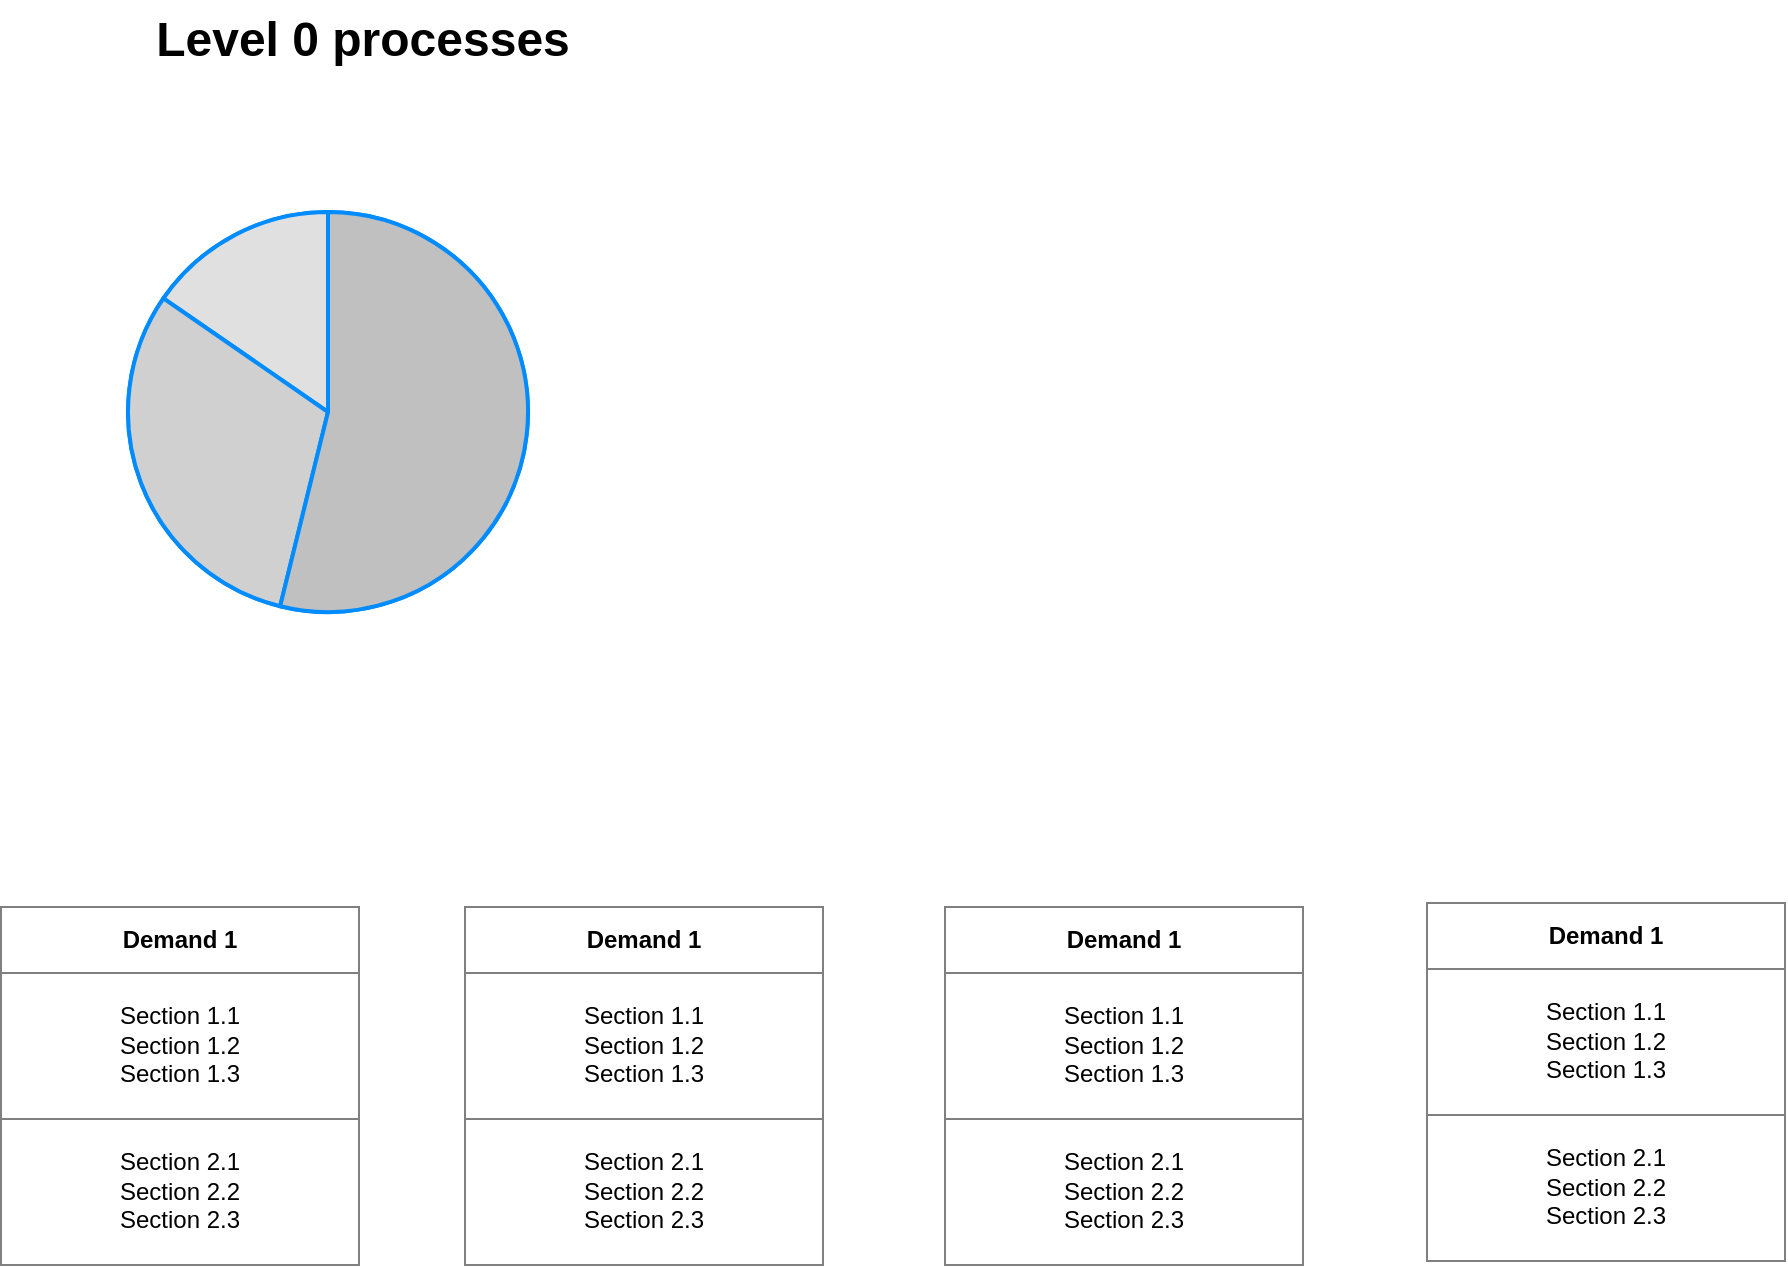<mxfile version="26.0.11" pages="2">
  <diagram name="landing" id="QRmQ1dGdKTm8xX9rar3Z">
    <mxGraphModel dx="1218" dy="1175" grid="0" gridSize="10" guides="0" tooltips="1" connect="0" arrows="0" fold="1" page="1" pageScale="1" pageWidth="1654" pageHeight="1169" math="0" shadow="0">
      <root>
        <mxCell id="0" />
        <mxCell id="1" parent="0" />
        <mxCell id="LtmkOcvQwODDvvEoTKv7-6" value="" style="verticalLabelPosition=bottom;shadow=0;dashed=0;align=center;html=1;verticalAlign=top;strokeWidth=1;shape=mxgraph.mockup.graphics.pieChart;strokeColor=#008cff;parts=10,20,35;partColors=#e0e0e0,#d0d0d0,#c0c0c0,#b0b0b0,#a0a0a0;strokeWidth=2;" vertex="1" parent="1">
          <mxGeometry x="143" y="132" width="200" height="200" as="geometry" />
        </mxCell>
        <mxCell id="LtmkOcvQwODDvvEoTKv7-7" value="Level 0 processes" style="text;strokeColor=none;fillColor=none;html=1;fontSize=24;fontStyle=1;verticalAlign=middle;align=center;" vertex="1" parent="1">
          <mxGeometry x="86" y="26" width="347" height="40" as="geometry" />
        </mxCell>
        <mxCell id="LtmkOcvQwODDvvEoTKv7-8" value="&lt;table border=&quot;1&quot; width=&quot;100%&quot; height=&quot;100%&quot; cellpadding=&quot;4&quot; style=&quot;width:100%;height:100%;border-collapse:collapse;&quot;&gt;&lt;tbody&gt;&lt;tr&gt;&lt;th align=&quot;center&quot;&gt;&lt;b&gt;Demand 1&lt;/b&gt;&lt;/th&gt;&lt;/tr&gt;&lt;tr&gt;&lt;td align=&quot;center&quot;&gt;Section 1.1&lt;br&gt;Section 1.2&lt;br&gt;Section 1.3&lt;/td&gt;&lt;/tr&gt;&lt;tr&gt;&lt;td align=&quot;center&quot;&gt;Section 2.1&lt;br&gt;Section 2.2&lt;br&gt;Section 2.3&lt;/td&gt;&lt;/tr&gt;&lt;/tbody&gt;&lt;/table&gt;" style="text;html=1;whiteSpace=wrap;strokeColor=none;fillColor=none;overflow=fill;" vertex="1" parent="1">
          <mxGeometry x="79" y="479" width="180" height="180" as="geometry" />
        </mxCell>
        <mxCell id="LtmkOcvQwODDvvEoTKv7-9" value="&lt;table border=&quot;1&quot; width=&quot;100%&quot; height=&quot;100%&quot; cellpadding=&quot;4&quot; style=&quot;width:100%;height:100%;border-collapse:collapse;&quot;&gt;&lt;tbody&gt;&lt;tr&gt;&lt;th align=&quot;center&quot;&gt;&lt;b&gt;Demand 1&lt;/b&gt;&lt;/th&gt;&lt;/tr&gt;&lt;tr&gt;&lt;td align=&quot;center&quot;&gt;Section 1.1&lt;br&gt;Section 1.2&lt;br&gt;Section 1.3&lt;/td&gt;&lt;/tr&gt;&lt;tr&gt;&lt;td align=&quot;center&quot;&gt;Section 2.1&lt;br&gt;Section 2.2&lt;br&gt;Section 2.3&lt;/td&gt;&lt;/tr&gt;&lt;/tbody&gt;&lt;/table&gt;" style="text;html=1;whiteSpace=wrap;strokeColor=none;fillColor=none;overflow=fill;" vertex="1" parent="1">
          <mxGeometry x="311" y="479" width="180" height="180" as="geometry" />
        </mxCell>
        <mxCell id="LtmkOcvQwODDvvEoTKv7-10" value="&lt;table border=&quot;1&quot; width=&quot;100%&quot; height=&quot;100%&quot; cellpadding=&quot;4&quot; style=&quot;width:100%;height:100%;border-collapse:collapse;&quot;&gt;&lt;tbody&gt;&lt;tr&gt;&lt;th align=&quot;center&quot;&gt;&lt;b&gt;Demand 1&lt;/b&gt;&lt;/th&gt;&lt;/tr&gt;&lt;tr&gt;&lt;td align=&quot;center&quot;&gt;Section 1.1&lt;br&gt;Section 1.2&lt;br&gt;Section 1.3&lt;/td&gt;&lt;/tr&gt;&lt;tr&gt;&lt;td align=&quot;center&quot;&gt;Section 2.1&lt;br&gt;Section 2.2&lt;br&gt;Section 2.3&lt;/td&gt;&lt;/tr&gt;&lt;/tbody&gt;&lt;/table&gt;" style="text;html=1;whiteSpace=wrap;strokeColor=none;fillColor=none;overflow=fill;" vertex="1" parent="1">
          <mxGeometry x="551" y="479" width="180" height="180" as="geometry" />
        </mxCell>
        <mxCell id="LtmkOcvQwODDvvEoTKv7-11" value="&lt;table border=&quot;1&quot; width=&quot;100%&quot; height=&quot;100%&quot; cellpadding=&quot;4&quot; style=&quot;width:100%;height:100%;border-collapse:collapse;&quot;&gt;&lt;tbody&gt;&lt;tr&gt;&lt;th align=&quot;center&quot;&gt;&lt;b&gt;Demand 1&lt;/b&gt;&lt;/th&gt;&lt;/tr&gt;&lt;tr&gt;&lt;td align=&quot;center&quot;&gt;Section 1.1&lt;br&gt;Section 1.2&lt;br&gt;Section 1.3&lt;/td&gt;&lt;/tr&gt;&lt;tr&gt;&lt;td align=&quot;center&quot;&gt;Section 2.1&lt;br&gt;Section 2.2&lt;br&gt;Section 2.3&lt;/td&gt;&lt;/tr&gt;&lt;/tbody&gt;&lt;/table&gt;" style="text;html=1;whiteSpace=wrap;strokeColor=none;fillColor=none;overflow=fill;" vertex="1" parent="1">
          <mxGeometry x="792" y="477" width="180" height="180" as="geometry" />
        </mxCell>
      </root>
    </mxGraphModel>
  </diagram>
  <diagram id="WSY-gjTEog1dUcVkWKKA" name="BBMvsGS">
    <mxGraphModel dx="1575" dy="2370" grid="0" gridSize="10" guides="0" tooltips="1" connect="0" arrows="0" fold="1" page="1" pageScale="1" pageWidth="1654" pageHeight="1169" math="0" shadow="0">
      <root>
        <mxCell id="0" />
        <mxCell id="1" parent="0" />
        <mxCell id="C-N8vvvN-SdDMxmpiXjP-1" value="BBM Story&lt;div&gt;Created&lt;/div&gt;" style="html=1;outlineConnect=0;whiteSpace=wrap;fillColor=#d5e8d4;shape=mxgraph.archimate3.event;strokeColor=#82b366;fontStyle=0" vertex="1" parent="1">
          <mxGeometry x="103" y="-1060" width="135" height="57" as="geometry" />
        </mxCell>
        <mxCell id="C-N8vvvN-SdDMxmpiXjP-2" value="data is being changed ..." style="html=1;outlineConnect=0;whiteSpace=wrap;fillColor=#d5e8d4;shape=mxgraph.archimate3.application;appType=proc;archiType=rounded;strokeColor=#82b366;" vertex="1" parent="1">
          <mxGeometry x="285" y="-1068" width="150" height="75" as="geometry" />
        </mxCell>
        <mxCell id="C-N8vvvN-SdDMxmpiXjP-10" value="" style="edgeStyle=none;rounded=0;orthogonalLoop=1;jettySize=auto;html=1;fontSize=6;fontStyle=0" edge="1" parent="1" source="C-N8vvvN-SdDMxmpiXjP-1" target="C-N8vvvN-SdDMxmpiXjP-2">
          <mxGeometry relative="1" as="geometry">
            <mxPoint x="176" y="-910" as="sourcePoint" />
            <mxPoint x="326" y="-837" as="targetPoint" />
          </mxGeometry>
        </mxCell>
        <mxCell id="C-N8vvvN-SdDMxmpiXjP-11" value="State DDD" style="html=1;outlineConnect=0;whiteSpace=wrap;fillColor=#dae8fc;shape=mxgraph.archimate3.application;appType=proc;archiType=rounded;strokeColor=#6c8ebf;" vertex="1" parent="1">
          <mxGeometry x="246" y="-206" width="150" height="75" as="geometry" />
        </mxCell>
        <mxCell id="C-N8vvvN-SdDMxmpiXjP-12" value="initiate GS Story" style="html=1;outlineConnect=0;whiteSpace=wrap;fillColor=#d5e8d4;shape=mxgraph.archimate3.application;appType=proc;archiType=rounded;strokeColor=#82b366;" vertex="1" parent="1">
          <mxGeometry x="806" y="-1074" width="150" height="75" as="geometry" />
        </mxCell>
        <mxCell id="C-N8vvvN-SdDMxmpiXjP-14" value="" style="edgeStyle=none;rounded=0;orthogonalLoop=1;jettySize=auto;html=1;fontSize=6;fontStyle=0" edge="1" parent="1" source="C-N8vvvN-SdDMxmpiXjP-2" target="C-N8vvvN-SdDMxmpiXjP-37">
          <mxGeometry relative="1" as="geometry">
            <mxPoint x="387" y="-1016" as="sourcePoint" />
            <mxPoint x="469" y="-1017" as="targetPoint" />
          </mxGeometry>
        </mxCell>
        <mxCell id="C-N8vvvN-SdDMxmpiXjP-16" value="" style="html=1;endArrow=block;dashed=1;elbow=vertical;endFill=1;dashPattern=6 4;rounded=0;fontSize=12;fontStyle=0" edge="1" parent="1" source="C-N8vvvN-SdDMxmpiXjP-37" target="C-N8vvvN-SdDMxmpiXjP-38">
          <mxGeometry width="160" relative="1" as="geometry">
            <mxPoint x="847" y="-803" as="sourcePoint" />
            <mxPoint x="785.205" y="-849" as="targetPoint" />
          </mxGeometry>
        </mxCell>
        <mxCell id="C-N8vvvN-SdDMxmpiXjP-17" value="State DDD" style="html=1;outlineConnect=0;whiteSpace=wrap;fillColor=#d5e8d4;shape=mxgraph.archimate3.application;appType=proc;archiType=rounded;strokeColor=#82b366;" vertex="1" parent="1">
          <mxGeometry x="242" y="-411" width="150" height="75" as="geometry" />
        </mxCell>
        <mxCell id="C-N8vvvN-SdDMxmpiXjP-19" value="" style="html=1;endArrow=block;dashed=1;elbow=vertical;endFill=1;dashPattern=6 4;rounded=0;fontSize=12;fontStyle=0" edge="1" parent="1" source="C-N8vvvN-SdDMxmpiXjP-17" target="C-N8vvvN-SdDMxmpiXjP-11">
          <mxGeometry width="160" relative="1" as="geometry">
            <mxPoint x="106" y="-330" as="sourcePoint" />
            <mxPoint x="112" y="-187" as="targetPoint" />
          </mxGeometry>
        </mxCell>
        <mxCell id="C-N8vvvN-SdDMxmpiXjP-20" value="State EEE" style="html=1;outlineConnect=0;whiteSpace=wrap;fillColor=#dae8fc;shape=mxgraph.archimate3.application;appType=proc;archiType=rounded;strokeColor=#6c8ebf;" vertex="1" parent="1">
          <mxGeometry x="479" y="-205" width="150" height="75" as="geometry" />
        </mxCell>
        <mxCell id="C-N8vvvN-SdDMxmpiXjP-21" value="State EEE" style="html=1;outlineConnect=0;whiteSpace=wrap;fillColor=#d5e8d4;shape=mxgraph.archimate3.application;appType=proc;archiType=rounded;strokeColor=#82b366;" vertex="1" parent="1">
          <mxGeometry x="475" y="-410" width="150" height="75" as="geometry" />
        </mxCell>
        <mxCell id="C-N8vvvN-SdDMxmpiXjP-22" value="" style="html=1;endArrow=block;dashed=1;elbow=vertical;endFill=1;dashPattern=6 4;rounded=0;fontSize=12;fontStyle=0" edge="1" parent="1" source="C-N8vvvN-SdDMxmpiXjP-20" target="C-N8vvvN-SdDMxmpiXjP-21">
          <mxGeometry width="160" relative="1" as="geometry">
            <mxPoint x="339" y="-329" as="sourcePoint" />
            <mxPoint x="707" y="-251" as="targetPoint" />
          </mxGeometry>
        </mxCell>
        <mxCell id="C-N8vvvN-SdDMxmpiXjP-23" value="rm_story&lt;div&gt;&lt;br&gt;&lt;/div&gt;&lt;div style=&quot;text-align: left;&quot;&gt;&lt;span style=&quot;font-weight: normal;&quot;&gt;top_task&lt;/span&gt;&lt;/div&gt;&lt;div style=&quot;text-align: left;&quot;&gt;&lt;span style=&quot;font-weight: normal;&quot;&gt;parent&lt;/span&gt;&lt;/div&gt;&lt;div style=&quot;text-align: left;&quot;&gt;&lt;span style=&quot;font-weight: 400;&quot;&gt;split_from&lt;/span&gt;&lt;/div&gt;" style="html=1;outlineConnect=0;whiteSpace=wrap;fillColor=#fff2cc;shape=mxgraph.archimate3.businessObject;overflow=fill;strokeColor=#d6b656;fontStyle=1" vertex="1" parent="1">
          <mxGeometry x="435" y="-874" width="177" height="98" as="geometry" />
        </mxCell>
        <mxCell id="C-N8vvvN-SdDMxmpiXjP-24" style="html=1;dashed=1;labelBackgroundColor=none;startArrow=none;endArrow=ERzeroToMany;fontFamily=Verdana;fontSize=12;align=left;startFill=0;endFill=0;edgeStyle=elbowEdgeStyle;" edge="1" parent="1" source="C-N8vvvN-SdDMxmpiXjP-23" target="C-N8vvvN-SdDMxmpiXjP-23">
          <mxGeometry relative="1" as="geometry">
            <mxPoint x="515" y="-955" as="sourcePoint" />
            <mxPoint x="185.925" y="-598" as="targetPoint" />
            <Array as="points">
              <mxPoint x="386" y="-827" />
            </Array>
          </mxGeometry>
        </mxCell>
        <mxCell id="C-N8vvvN-SdDMxmpiXjP-25" value="parent" style="edgeLabel;html=1;align=center;verticalAlign=middle;resizable=0;points=[];" vertex="1" connectable="0" parent="C-N8vvvN-SdDMxmpiXjP-24">
          <mxGeometry x="-0.079" relative="1" as="geometry">
            <mxPoint as="offset" />
          </mxGeometry>
        </mxCell>
        <mxCell id="C-N8vvvN-SdDMxmpiXjP-26" value="&lt;b&gt;m2m_story_dependencies&lt;/b&gt;&lt;div&gt;&lt;b&gt;&lt;br&gt;&lt;/b&gt;&lt;/div&gt;&lt;div style=&quot;text-align: left;&quot;&gt;prerequisite_story&lt;/div&gt;&lt;div style=&quot;text-align: left;&quot;&gt;dependent_story&lt;/div&gt;" style="html=1;outlineConnect=0;whiteSpace=wrap;fillColor=#fff2cc;shape=mxgraph.archimate3.businessObject;overflow=fill;strokeColor=#d6b656;" vertex="1" parent="1">
          <mxGeometry x="436" y="-708" width="177" height="98" as="geometry" />
        </mxCell>
        <mxCell id="C-N8vvvN-SdDMxmpiXjP-29" style="html=1;dashed=1;labelBackgroundColor=none;startArrow=none;endArrow=ERzeroToMany;fontFamily=Verdana;fontSize=12;align=left;startFill=0;endFill=0;edgeStyle=elbowEdgeStyle;" edge="1" parent="1" source="C-N8vvvN-SdDMxmpiXjP-23" target="C-N8vvvN-SdDMxmpiXjP-26">
          <mxGeometry relative="1" as="geometry">
            <mxPoint x="456" y="-702" as="sourcePoint" />
            <mxPoint x="203" y="-701" as="targetPoint" />
            <Array as="points">
              <mxPoint x="491" y="-744" />
            </Array>
          </mxGeometry>
        </mxCell>
        <mxCell id="C-N8vvvN-SdDMxmpiXjP-35" style="html=1;dashed=1;labelBackgroundColor=none;startArrow=none;endArrow=ERzeroToMany;fontFamily=Verdana;fontSize=12;align=left;startFill=0;endFill=0;edgeStyle=elbowEdgeStyle;" edge="1" parent="1" source="C-N8vvvN-SdDMxmpiXjP-23" target="C-N8vvvN-SdDMxmpiXjP-26">
          <mxGeometry relative="1" as="geometry">
            <mxPoint x="534" y="-766" as="sourcePoint" />
            <mxPoint x="534" y="-698" as="targetPoint" />
            <Array as="points">
              <mxPoint x="569" y="-731" />
            </Array>
          </mxGeometry>
        </mxCell>
        <mxCell id="C-N8vvvN-SdDMxmpiXjP-37" value="Decision:&lt;div&gt;- new Story&lt;/div&gt;" style="html=1;outlineConnect=0;whiteSpace=wrap;fillColor=#d5e8d4;shape=mxgraph.archimate3.application;appType=proc;archiType=rounded;strokeColor=#82b366;" vertex="1" parent="1">
          <mxGeometry x="496" y="-1071" width="150" height="75" as="geometry" />
        </mxCell>
        <mxCell id="C-N8vvvN-SdDMxmpiXjP-38" value="UI Action:&lt;div&gt;Modal Window&lt;/div&gt;" style="html=1;outlineConnect=0;whiteSpace=wrap;fillColor=#fff2cc;shape=mxgraph.archimate3.application;appType=proc;archiType=rounded;strokeColor=#d6b656;" vertex="1" parent="1">
          <mxGeometry x="639" y="-967" width="150" height="75" as="geometry" />
        </mxCell>
        <mxCell id="C-N8vvvN-SdDMxmpiXjP-40" value="State DDD" style="html=1;outlineConnect=0;whiteSpace=wrap;fillColor=#dae8fc;shape=mxgraph.archimate3.application;appType=proc;archiType=rounded;strokeColor=#6c8ebf;" vertex="1" parent="1">
          <mxGeometry x="806" y="-865" width="150" height="75" as="geometry" />
        </mxCell>
        <mxCell id="C-N8vvvN-SdDMxmpiXjP-41" value="" style="html=1;endArrow=block;dashed=1;elbow=vertical;endFill=1;dashPattern=6 4;rounded=0;fontSize=12;fontStyle=0" edge="1" parent="1" source="C-N8vvvN-SdDMxmpiXjP-38" target="C-N8vvvN-SdDMxmpiXjP-40">
          <mxGeometry width="160" relative="1" as="geometry">
            <mxPoint x="1115" y="-985" as="sourcePoint" />
            <mxPoint x="1117" y="-855" as="targetPoint" />
          </mxGeometry>
        </mxCell>
        <mxCell id="C-N8vvvN-SdDMxmpiXjP-42" value="" style="html=1;endArrow=block;dashed=1;elbow=vertical;endFill=1;dashPattern=6 4;rounded=0;fontSize=12;fontStyle=0" edge="1" parent="1" source="C-N8vvvN-SdDMxmpiXjP-40" target="C-N8vvvN-SdDMxmpiXjP-12">
          <mxGeometry width="160" relative="1" as="geometry">
            <mxPoint x="742" y="-873" as="sourcePoint" />
            <mxPoint x="816" y="-845" as="targetPoint" />
          </mxGeometry>
        </mxCell>
        <mxCell id="C-N8vvvN-SdDMxmpiXjP-43" value="Linked" style="edgeLabel;html=1;align=center;verticalAlign=middle;resizable=0;points=[];" vertex="1" connectable="0" parent="C-N8vvvN-SdDMxmpiXjP-42">
          <mxGeometry x="-0.015" y="-1" relative="1" as="geometry">
            <mxPoint as="offset" />
          </mxGeometry>
        </mxCell>
      </root>
    </mxGraphModel>
  </diagram>
</mxfile>
